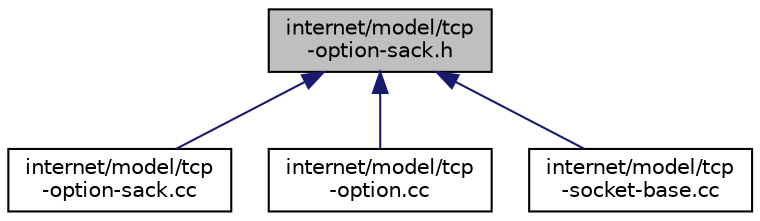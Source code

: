 digraph "internet/model/tcp-option-sack.h"
{
  edge [fontname="Helvetica",fontsize="10",labelfontname="Helvetica",labelfontsize="10"];
  node [fontname="Helvetica",fontsize="10",shape=record];
  Node1 [label="internet/model/tcp\l-option-sack.h",height=0.2,width=0.4,color="black", fillcolor="grey75", style="filled", fontcolor="black"];
  Node1 -> Node2 [dir="back",color="midnightblue",fontsize="10",style="solid"];
  Node2 [label="internet/model/tcp\l-option-sack.cc",height=0.2,width=0.4,color="black", fillcolor="white", style="filled",URL="$df/d87/tcp-option-sack_8cc.html"];
  Node1 -> Node3 [dir="back",color="midnightblue",fontsize="10",style="solid"];
  Node3 [label="internet/model/tcp\l-option.cc",height=0.2,width=0.4,color="black", fillcolor="white", style="filled",URL="$d1/d73/tcp-option_8cc.html"];
  Node1 -> Node4 [dir="back",color="midnightblue",fontsize="10",style="solid"];
  Node4 [label="internet/model/tcp\l-socket-base.cc",height=0.2,width=0.4,color="black", fillcolor="white", style="filled",URL="$d6/d1f/tcp-socket-base_8cc.html"];
}
